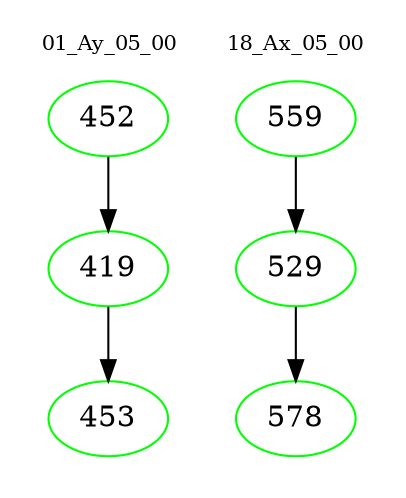 digraph{
subgraph cluster_0 {
color = white
label = "01_Ay_05_00";
fontsize=10;
T0_452 [label="452", color="green"]
T0_452 -> T0_419 [color="black"]
T0_419 [label="419", color="green"]
T0_419 -> T0_453 [color="black"]
T0_453 [label="453", color="green"]
}
subgraph cluster_1 {
color = white
label = "18_Ax_05_00";
fontsize=10;
T1_559 [label="559", color="green"]
T1_559 -> T1_529 [color="black"]
T1_529 [label="529", color="green"]
T1_529 -> T1_578 [color="black"]
T1_578 [label="578", color="green"]
}
}
